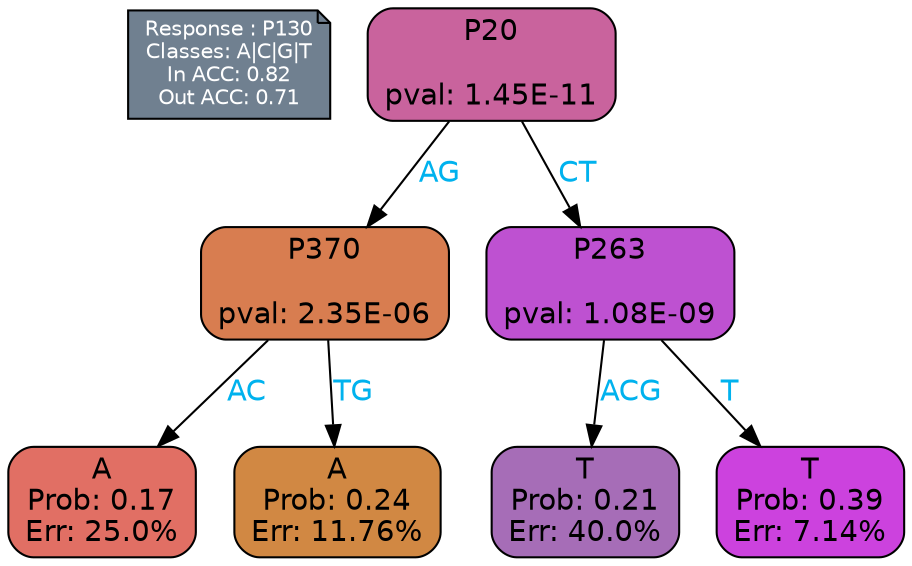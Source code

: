 digraph Tree {
node [shape=box, style="filled, rounded", color="black", fontname=helvetica] ;
graph [ranksep=equally, splines=polylines, bgcolor=transparent, dpi=600] ;
edge [fontname=helvetica] ;
LEGEND [label="Response : P130
Classes: A|C|G|T
In ACC: 0.82
Out ACC: 0.71
",shape=note,align=left,style=filled,fillcolor="slategray",fontcolor="white",fontsize=10];1 [label="P20

pval: 1.45E-11", fillcolor="#c9639d"] ;
2 [label="P370

pval: 2.35E-06", fillcolor="#d87d50"] ;
3 [label="A
Prob: 0.17
Err: 25.0%", fillcolor="#e16f64"] ;
4 [label="A
Prob: 0.24
Err: 11.76%", fillcolor="#d18843"] ;
5 [label="P263

pval: 1.08E-09", fillcolor="#be51d1"] ;
6 [label="T
Prob: 0.21
Err: 40.0%", fillcolor="#a66db7"] ;
7 [label="T
Prob: 0.39
Err: 7.14%", fillcolor="#cc42de"] ;
1 -> 2 [label="AG",fontcolor=deepskyblue2] ;
1 -> 5 [label="CT",fontcolor=deepskyblue2] ;
2 -> 3 [label="AC",fontcolor=deepskyblue2] ;
2 -> 4 [label="TG",fontcolor=deepskyblue2] ;
5 -> 6 [label="ACG",fontcolor=deepskyblue2] ;
5 -> 7 [label="T",fontcolor=deepskyblue2] ;
{rank = same; 3;4;6;7;}{rank = same; LEGEND;1;}}